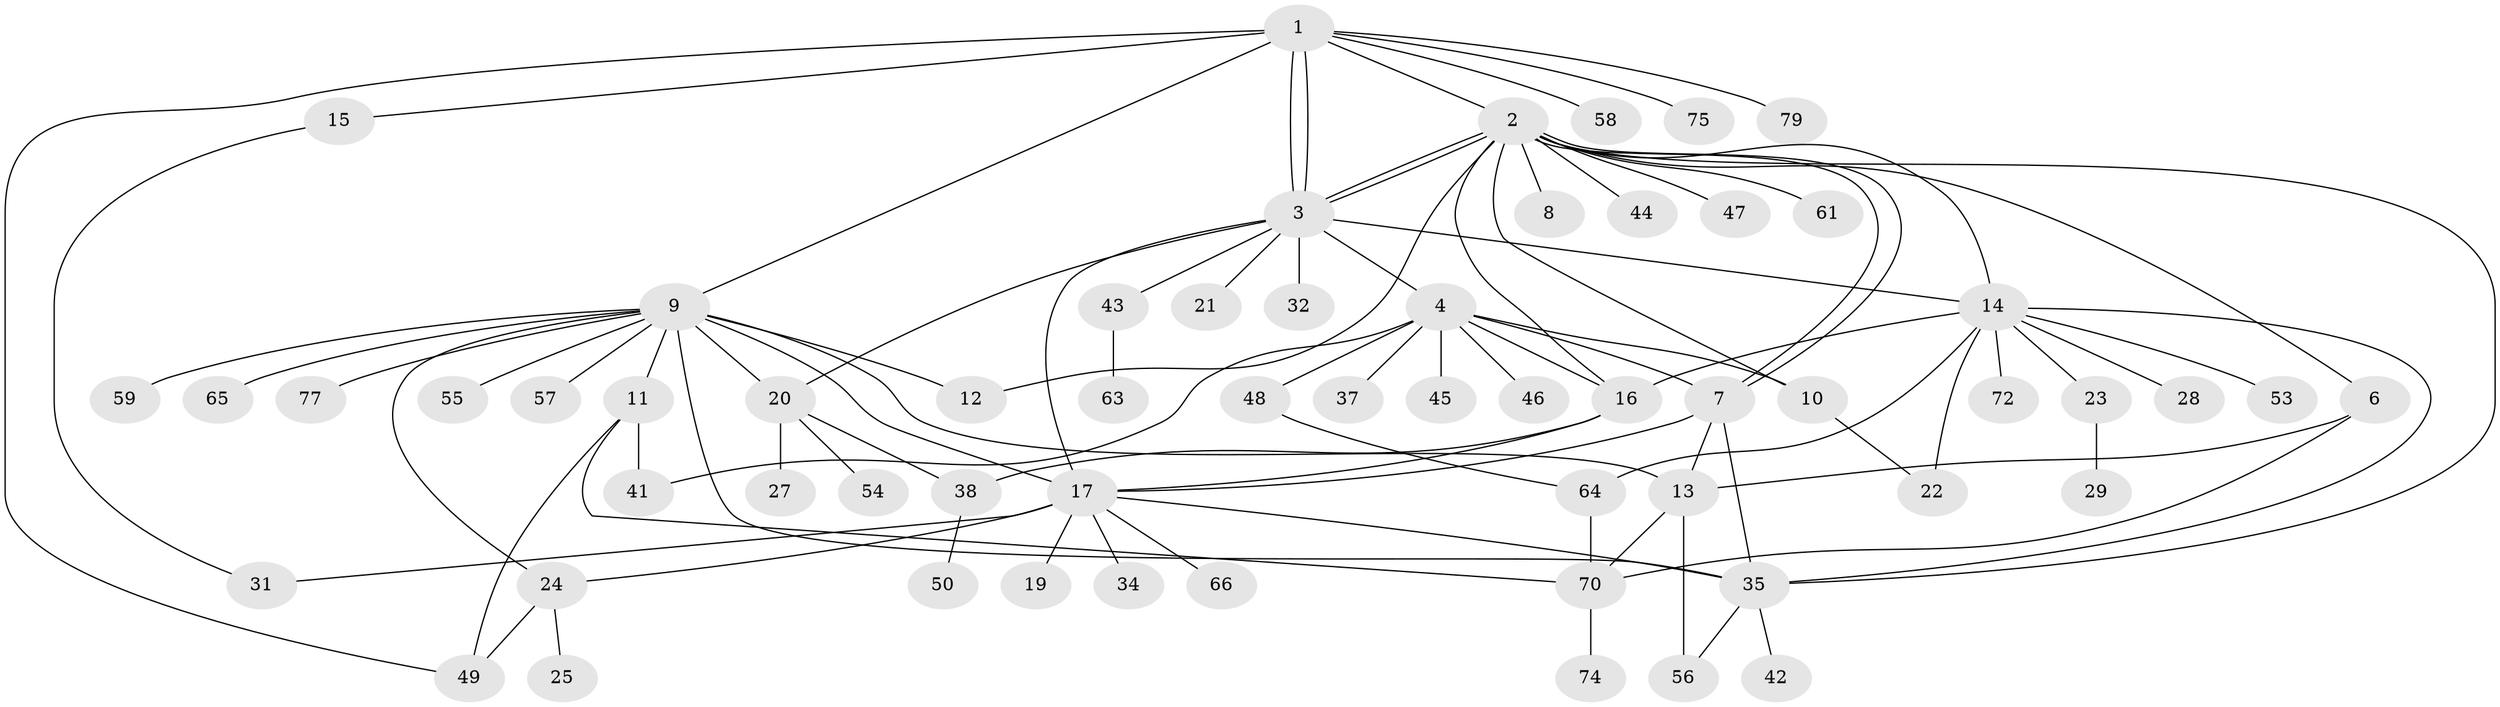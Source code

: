 // original degree distribution, {8: 0.0125, 15: 0.0125, 12: 0.0375, 9: 0.0125, 4: 0.0875, 3: 0.1125, 6: 0.0625, 1: 0.475, 5: 0.0125, 2: 0.1625, 10: 0.0125}
// Generated by graph-tools (version 1.1) at 2025/41/03/06/25 10:41:48]
// undirected, 60 vertices, 91 edges
graph export_dot {
graph [start="1"]
  node [color=gray90,style=filled];
  1 [super="+18"];
  2 [super="+60"];
  3 [super="+5"];
  4 [super="+36"];
  6;
  7;
  8;
  9 [super="+26"];
  10;
  11 [super="+51"];
  12;
  13 [super="+30"];
  14 [super="+39"];
  15 [super="+71"];
  16 [super="+33"];
  17 [super="+40"];
  19;
  20 [super="+62"];
  21;
  22;
  23;
  24;
  25;
  27;
  28;
  29;
  31 [super="+76"];
  32;
  34;
  35 [super="+78"];
  37;
  38 [super="+52"];
  41 [super="+80"];
  42;
  43;
  44;
  45;
  46;
  47;
  48;
  49 [super="+67"];
  50;
  53;
  54;
  55;
  56;
  57;
  58;
  59 [super="+68"];
  61;
  63;
  64 [super="+69"];
  65;
  66;
  70 [super="+73"];
  72;
  74;
  75;
  77;
  79;
  1 -- 2;
  1 -- 3;
  1 -- 3;
  1 -- 9 [weight=2];
  1 -- 15;
  1 -- 75;
  1 -- 58;
  1 -- 79;
  1 -- 49;
  2 -- 3;
  2 -- 3;
  2 -- 6;
  2 -- 7;
  2 -- 7;
  2 -- 8;
  2 -- 10;
  2 -- 12;
  2 -- 16;
  2 -- 44;
  2 -- 47;
  2 -- 61;
  2 -- 14;
  2 -- 35;
  3 -- 4 [weight=2];
  3 -- 14 [weight=2];
  3 -- 17;
  3 -- 20 [weight=2];
  3 -- 21;
  3 -- 43;
  3 -- 32;
  4 -- 7;
  4 -- 10;
  4 -- 16;
  4 -- 37;
  4 -- 46;
  4 -- 41;
  4 -- 48;
  4 -- 45;
  6 -- 13;
  6 -- 70;
  7 -- 13;
  7 -- 17;
  7 -- 35;
  9 -- 11;
  9 -- 12;
  9 -- 13;
  9 -- 17;
  9 -- 24;
  9 -- 35;
  9 -- 55;
  9 -- 57;
  9 -- 59;
  9 -- 77;
  9 -- 65;
  9 -- 20;
  10 -- 22;
  11 -- 41;
  11 -- 49;
  11 -- 70;
  13 -- 56;
  13 -- 70;
  14 -- 16;
  14 -- 22 [weight=2];
  14 -- 23;
  14 -- 28;
  14 -- 53;
  14 -- 64;
  14 -- 72;
  14 -- 35;
  15 -- 31;
  16 -- 17;
  16 -- 38;
  17 -- 19;
  17 -- 24;
  17 -- 31;
  17 -- 34;
  17 -- 66;
  17 -- 35;
  20 -- 27;
  20 -- 54;
  20 -- 38;
  23 -- 29;
  24 -- 25;
  24 -- 49;
  35 -- 42;
  35 -- 56;
  38 -- 50;
  43 -- 63;
  48 -- 64;
  64 -- 70;
  70 -- 74;
}
